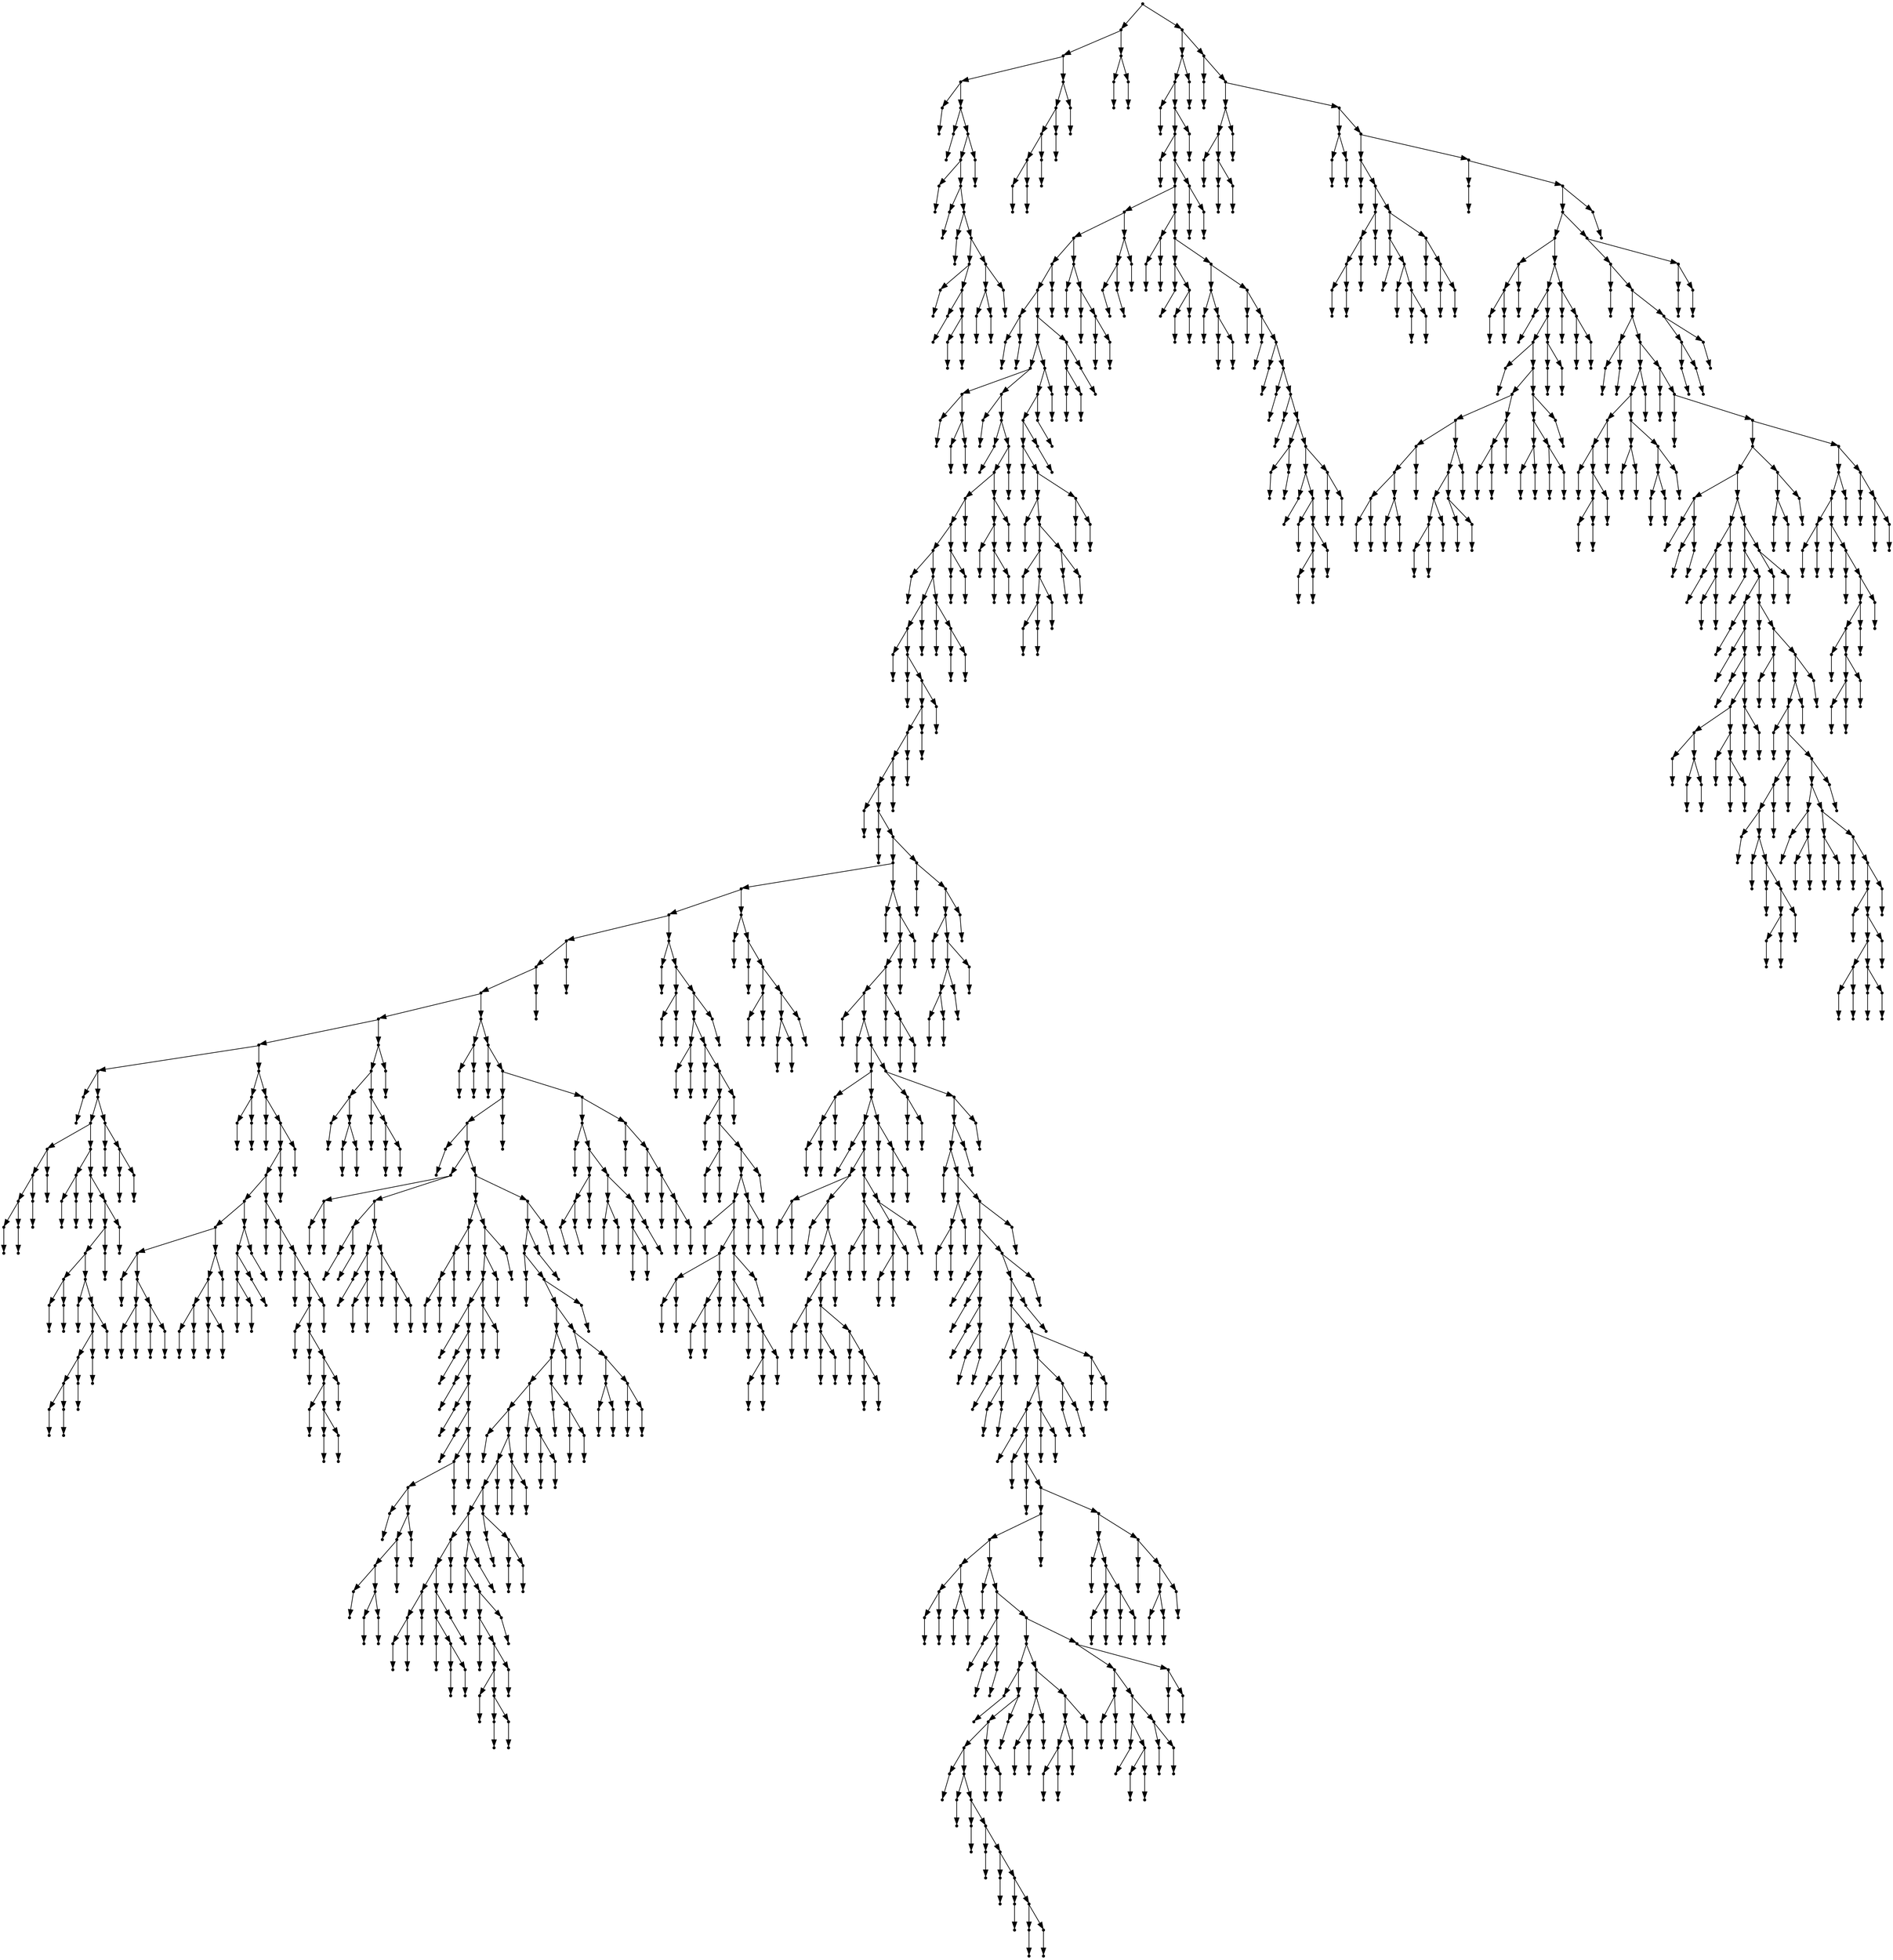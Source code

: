digraph {
  1600 [shape=point];
  58 [shape=point];
  52 [shape=point];
  37 [shape=point];
  1 [shape=point];
  0 [shape=point];
  36 [shape=point];
  3 [shape=point];
  2 [shape=point];
  35 [shape=point];
  32 [shape=point];
  5 [shape=point];
  4 [shape=point];
  31 [shape=point];
  7 [shape=point];
  6 [shape=point];
  30 [shape=point];
  9 [shape=point];
  8 [shape=point];
  29 [shape=point];
  20 [shape=point];
  11 [shape=point];
  10 [shape=point];
  19 [shape=point];
  13 [shape=point];
  12 [shape=point];
  18 [shape=point];
  15 [shape=point];
  14 [shape=point];
  17 [shape=point];
  16 [shape=point];
  28 [shape=point];
  25 [shape=point];
  22 [shape=point];
  21 [shape=point];
  24 [shape=point];
  23 [shape=point];
  27 [shape=point];
  26 [shape=point];
  34 [shape=point];
  33 [shape=point];
  51 [shape=point];
  48 [shape=point];
  45 [shape=point];
  42 [shape=point];
  39 [shape=point];
  38 [shape=point];
  41 [shape=point];
  40 [shape=point];
  44 [shape=point];
  43 [shape=point];
  47 [shape=point];
  46 [shape=point];
  50 [shape=point];
  49 [shape=point];
  57 [shape=point];
  54 [shape=point];
  53 [shape=point];
  56 [shape=point];
  55 [shape=point];
  1599 [shape=point];
  1188 [shape=point];
  1185 [shape=point];
  60 [shape=point];
  59 [shape=point];
  1184 [shape=point];
  1181 [shape=point];
  62 [shape=point];
  61 [shape=point];
  1180 [shape=point];
  1174 [shape=point];
  1108 [shape=point];
  1099 [shape=point];
  1087 [shape=point];
  1084 [shape=point];
  67 [shape=point];
  64 [shape=point];
  63 [shape=point];
  66 [shape=point];
  65 [shape=point];
  1083 [shape=point];
  1074 [shape=point];
  1035 [shape=point];
  75 [shape=point];
  69 [shape=point];
  68 [shape=point];
  74 [shape=point];
  71 [shape=point];
  70 [shape=point];
  73 [shape=point];
  72 [shape=point];
  1034 [shape=point];
  77 [shape=point];
  76 [shape=point];
  1033 [shape=point];
  79 [shape=point];
  78 [shape=point];
  1032 [shape=point];
  1029 [shape=point];
  1017 [shape=point];
  1014 [shape=point];
  1008 [shape=point];
  81 [shape=point];
  80 [shape=point];
  1007 [shape=point];
  998 [shape=point];
  995 [shape=point];
  83 [shape=point];
  82 [shape=point];
  994 [shape=point];
  85 [shape=point];
  84 [shape=point];
  993 [shape=point];
  990 [shape=point];
  987 [shape=point];
  984 [shape=point];
  981 [shape=point];
  87 [shape=point];
  86 [shape=point];
  980 [shape=point];
  89 [shape=point];
  88 [shape=point];
  979 [shape=point];
  958 [shape=point];
  631 [shape=point];
  610 [shape=point];
  532 [shape=point];
  529 [shape=point];
  526 [shape=point];
  259 [shape=point];
  238 [shape=point];
  151 [shape=point];
  91 [shape=point];
  90 [shape=point];
  150 [shape=point];
  141 [shape=point];
  102 [shape=point];
  99 [shape=point];
  96 [shape=point];
  93 [shape=point];
  92 [shape=point];
  95 [shape=point];
  94 [shape=point];
  98 [shape=point];
  97 [shape=point];
  101 [shape=point];
  100 [shape=point];
  140 [shape=point];
  107 [shape=point];
  104 [shape=point];
  103 [shape=point];
  106 [shape=point];
  105 [shape=point];
  139 [shape=point];
  109 [shape=point];
  108 [shape=point];
  138 [shape=point];
  135 [shape=point];
  132 [shape=point];
  114 [shape=point];
  111 [shape=point];
  110 [shape=point];
  113 [shape=point];
  112 [shape=point];
  131 [shape=point];
  116 [shape=point];
  115 [shape=point];
  130 [shape=point];
  127 [shape=point];
  124 [shape=point];
  121 [shape=point];
  118 [shape=point];
  117 [shape=point];
  120 [shape=point];
  119 [shape=point];
  123 [shape=point];
  122 [shape=point];
  126 [shape=point];
  125 [shape=point];
  129 [shape=point];
  128 [shape=point];
  134 [shape=point];
  133 [shape=point];
  137 [shape=point];
  136 [shape=point];
  149 [shape=point];
  143 [shape=point];
  142 [shape=point];
  148 [shape=point];
  145 [shape=point];
  144 [shape=point];
  147 [shape=point];
  146 [shape=point];
  237 [shape=point];
  156 [shape=point];
  153 [shape=point];
  152 [shape=point];
  155 [shape=point];
  154 [shape=point];
  236 [shape=point];
  158 [shape=point];
  157 [shape=point];
  235 [shape=point];
  232 [shape=point];
  229 [shape=point];
  199 [shape=point];
  187 [shape=point];
  172 [shape=point];
  160 [shape=point];
  159 [shape=point];
  171 [shape=point];
  165 [shape=point];
  162 [shape=point];
  161 [shape=point];
  164 [shape=point];
  163 [shape=point];
  170 [shape=point];
  167 [shape=point];
  166 [shape=point];
  169 [shape=point];
  168 [shape=point];
  186 [shape=point];
  183 [shape=point];
  177 [shape=point];
  174 [shape=point];
  173 [shape=point];
  176 [shape=point];
  175 [shape=point];
  182 [shape=point];
  179 [shape=point];
  178 [shape=point];
  181 [shape=point];
  180 [shape=point];
  185 [shape=point];
  184 [shape=point];
  198 [shape=point];
  195 [shape=point];
  192 [shape=point];
  189 [shape=point];
  188 [shape=point];
  191 [shape=point];
  190 [shape=point];
  194 [shape=point];
  193 [shape=point];
  197 [shape=point];
  196 [shape=point];
  228 [shape=point];
  201 [shape=point];
  200 [shape=point];
  227 [shape=point];
  203 [shape=point];
  202 [shape=point];
  226 [shape=point];
  205 [shape=point];
  204 [shape=point];
  225 [shape=point];
  222 [shape=point];
  207 [shape=point];
  206 [shape=point];
  221 [shape=point];
  209 [shape=point];
  208 [shape=point];
  220 [shape=point];
  217 [shape=point];
  211 [shape=point];
  210 [shape=point];
  216 [shape=point];
  213 [shape=point];
  212 [shape=point];
  215 [shape=point];
  214 [shape=point];
  219 [shape=point];
  218 [shape=point];
  224 [shape=point];
  223 [shape=point];
  231 [shape=point];
  230 [shape=point];
  234 [shape=point];
  233 [shape=point];
  258 [shape=point];
  255 [shape=point];
  246 [shape=point];
  240 [shape=point];
  239 [shape=point];
  245 [shape=point];
  242 [shape=point];
  241 [shape=point];
  244 [shape=point];
  243 [shape=point];
  254 [shape=point];
  248 [shape=point];
  247 [shape=point];
  253 [shape=point];
  250 [shape=point];
  249 [shape=point];
  252 [shape=point];
  251 [shape=point];
  257 [shape=point];
  256 [shape=point];
  525 [shape=point];
  264 [shape=point];
  261 [shape=point];
  260 [shape=point];
  263 [shape=point];
  262 [shape=point];
  524 [shape=point];
  266 [shape=point];
  265 [shape=point];
  523 [shape=point];
  481 [shape=point];
  478 [shape=point];
  268 [shape=point];
  267 [shape=point];
  477 [shape=point];
  297 [shape=point];
  273 [shape=point];
  270 [shape=point];
  269 [shape=point];
  272 [shape=point];
  271 [shape=point];
  296 [shape=point];
  278 [shape=point];
  275 [shape=point];
  274 [shape=point];
  277 [shape=point];
  276 [shape=point];
  295 [shape=point];
  286 [shape=point];
  280 [shape=point];
  279 [shape=point];
  285 [shape=point];
  282 [shape=point];
  281 [shape=point];
  284 [shape=point];
  283 [shape=point];
  294 [shape=point];
  288 [shape=point];
  287 [shape=point];
  293 [shape=point];
  290 [shape=point];
  289 [shape=point];
  292 [shape=point];
  291 [shape=point];
  476 [shape=point];
  359 [shape=point];
  308 [shape=point];
  305 [shape=point];
  302 [shape=point];
  299 [shape=point];
  298 [shape=point];
  301 [shape=point];
  300 [shape=point];
  304 [shape=point];
  303 [shape=point];
  307 [shape=point];
  306 [shape=point];
  358 [shape=point];
  355 [shape=point];
  352 [shape=point];
  346 [shape=point];
  310 [shape=point];
  309 [shape=point];
  345 [shape=point];
  312 [shape=point];
  311 [shape=point];
  344 [shape=point];
  314 [shape=point];
  313 [shape=point];
  343 [shape=point];
  316 [shape=point];
  315 [shape=point];
  342 [shape=point];
  318 [shape=point];
  317 [shape=point];
  341 [shape=point];
  338 [shape=point];
  335 [shape=point];
  320 [shape=point];
  319 [shape=point];
  334 [shape=point];
  331 [shape=point];
  328 [shape=point];
  322 [shape=point];
  321 [shape=point];
  327 [shape=point];
  324 [shape=point];
  323 [shape=point];
  326 [shape=point];
  325 [shape=point];
  330 [shape=point];
  329 [shape=point];
  333 [shape=point];
  332 [shape=point];
  337 [shape=point];
  336 [shape=point];
  340 [shape=point];
  339 [shape=point];
  351 [shape=point];
  348 [shape=point];
  347 [shape=point];
  350 [shape=point];
  349 [shape=point];
  354 [shape=point];
  353 [shape=point];
  357 [shape=point];
  356 [shape=point];
  475 [shape=point];
  472 [shape=point];
  469 [shape=point];
  361 [shape=point];
  360 [shape=point];
  468 [shape=point];
  465 [shape=point];
  450 [shape=point];
  447 [shape=point];
  438 [shape=point];
  429 [shape=point];
  363 [shape=point];
  362 [shape=point];
  428 [shape=point];
  422 [shape=point];
  419 [shape=point];
  410 [shape=point];
  386 [shape=point];
  383 [shape=point];
  371 [shape=point];
  368 [shape=point];
  365 [shape=point];
  364 [shape=point];
  367 [shape=point];
  366 [shape=point];
  370 [shape=point];
  369 [shape=point];
  382 [shape=point];
  379 [shape=point];
  373 [shape=point];
  372 [shape=point];
  378 [shape=point];
  375 [shape=point];
  374 [shape=point];
  377 [shape=point];
  376 [shape=point];
  381 [shape=point];
  380 [shape=point];
  385 [shape=point];
  384 [shape=point];
  409 [shape=point];
  406 [shape=point];
  388 [shape=point];
  387 [shape=point];
  405 [shape=point];
  402 [shape=point];
  390 [shape=point];
  389 [shape=point];
  401 [shape=point];
  398 [shape=point];
  392 [shape=point];
  391 [shape=point];
  397 [shape=point];
  394 [shape=point];
  393 [shape=point];
  396 [shape=point];
  395 [shape=point];
  400 [shape=point];
  399 [shape=point];
  404 [shape=point];
  403 [shape=point];
  408 [shape=point];
  407 [shape=point];
  418 [shape=point];
  412 [shape=point];
  411 [shape=point];
  417 [shape=point];
  414 [shape=point];
  413 [shape=point];
  416 [shape=point];
  415 [shape=point];
  421 [shape=point];
  420 [shape=point];
  427 [shape=point];
  424 [shape=point];
  423 [shape=point];
  426 [shape=point];
  425 [shape=point];
  437 [shape=point];
  431 [shape=point];
  430 [shape=point];
  436 [shape=point];
  433 [shape=point];
  432 [shape=point];
  435 [shape=point];
  434 [shape=point];
  446 [shape=point];
  440 [shape=point];
  439 [shape=point];
  445 [shape=point];
  442 [shape=point];
  441 [shape=point];
  444 [shape=point];
  443 [shape=point];
  449 [shape=point];
  448 [shape=point];
  464 [shape=point];
  452 [shape=point];
  451 [shape=point];
  463 [shape=point];
  457 [shape=point];
  454 [shape=point];
  453 [shape=point];
  456 [shape=point];
  455 [shape=point];
  462 [shape=point];
  459 [shape=point];
  458 [shape=point];
  461 [shape=point];
  460 [shape=point];
  467 [shape=point];
  466 [shape=point];
  471 [shape=point];
  470 [shape=point];
  474 [shape=point];
  473 [shape=point];
  480 [shape=point];
  479 [shape=point];
  522 [shape=point];
  507 [shape=point];
  483 [shape=point];
  482 [shape=point];
  506 [shape=point];
  491 [shape=point];
  488 [shape=point];
  485 [shape=point];
  484 [shape=point];
  487 [shape=point];
  486 [shape=point];
  490 [shape=point];
  489 [shape=point];
  505 [shape=point];
  496 [shape=point];
  493 [shape=point];
  492 [shape=point];
  495 [shape=point];
  494 [shape=point];
  504 [shape=point];
  501 [shape=point];
  498 [shape=point];
  497 [shape=point];
  500 [shape=point];
  499 [shape=point];
  503 [shape=point];
  502 [shape=point];
  521 [shape=point];
  509 [shape=point];
  508 [shape=point];
  520 [shape=point];
  511 [shape=point];
  510 [shape=point];
  519 [shape=point];
  513 [shape=point];
  512 [shape=point];
  518 [shape=point];
  515 [shape=point];
  514 [shape=point];
  517 [shape=point];
  516 [shape=point];
  528 [shape=point];
  527 [shape=point];
  531 [shape=point];
  530 [shape=point];
  609 [shape=point];
  534 [shape=point];
  533 [shape=point];
  608 [shape=point];
  539 [shape=point];
  536 [shape=point];
  535 [shape=point];
  538 [shape=point];
  537 [shape=point];
  607 [shape=point];
  604 [shape=point];
  544 [shape=point];
  541 [shape=point];
  540 [shape=point];
  543 [shape=point];
  542 [shape=point];
  603 [shape=point];
  546 [shape=point];
  545 [shape=point];
  602 [shape=point];
  599 [shape=point];
  548 [shape=point];
  547 [shape=point];
  598 [shape=point];
  553 [shape=point];
  550 [shape=point];
  549 [shape=point];
  552 [shape=point];
  551 [shape=point];
  597 [shape=point];
  594 [shape=point];
  588 [shape=point];
  555 [shape=point];
  554 [shape=point];
  587 [shape=point];
  569 [shape=point];
  560 [shape=point];
  557 [shape=point];
  556 [shape=point];
  559 [shape=point];
  558 [shape=point];
  568 [shape=point];
  565 [shape=point];
  562 [shape=point];
  561 [shape=point];
  564 [shape=point];
  563 [shape=point];
  567 [shape=point];
  566 [shape=point];
  586 [shape=point];
  583 [shape=point];
  571 [shape=point];
  570 [shape=point];
  582 [shape=point];
  573 [shape=point];
  572 [shape=point];
  581 [shape=point];
  578 [shape=point];
  575 [shape=point];
  574 [shape=point];
  577 [shape=point];
  576 [shape=point];
  580 [shape=point];
  579 [shape=point];
  585 [shape=point];
  584 [shape=point];
  593 [shape=point];
  590 [shape=point];
  589 [shape=point];
  592 [shape=point];
  591 [shape=point];
  596 [shape=point];
  595 [shape=point];
  601 [shape=point];
  600 [shape=point];
  606 [shape=point];
  605 [shape=point];
  630 [shape=point];
  612 [shape=point];
  611 [shape=point];
  629 [shape=point];
  614 [shape=point];
  613 [shape=point];
  628 [shape=point];
  619 [shape=point];
  616 [shape=point];
  615 [shape=point];
  618 [shape=point];
  617 [shape=point];
  627 [shape=point];
  624 [shape=point];
  621 [shape=point];
  620 [shape=point];
  623 [shape=point];
  622 [shape=point];
  626 [shape=point];
  625 [shape=point];
  957 [shape=point];
  633 [shape=point];
  632 [shape=point];
  956 [shape=point];
  953 [shape=point];
  950 [shape=point];
  941 [shape=point];
  635 [shape=point];
  634 [shape=point];
  940 [shape=point];
  637 [shape=point];
  636 [shape=point];
  939 [shape=point];
  714 [shape=point];
  645 [shape=point];
  642 [shape=point];
  639 [shape=point];
  638 [shape=point];
  641 [shape=point];
  640 [shape=point];
  644 [shape=point];
  643 [shape=point];
  713 [shape=point];
  704 [shape=point];
  647 [shape=point];
  646 [shape=point];
  703 [shape=point];
  682 [shape=point];
  652 [shape=point];
  649 [shape=point];
  648 [shape=point];
  651 [shape=point];
  650 [shape=point];
  681 [shape=point];
  654 [shape=point];
  653 [shape=point];
  680 [shape=point];
  656 [shape=point];
  655 [shape=point];
  679 [shape=point];
  676 [shape=point];
  661 [shape=point];
  658 [shape=point];
  657 [shape=point];
  660 [shape=point];
  659 [shape=point];
  675 [shape=point];
  666 [shape=point];
  663 [shape=point];
  662 [shape=point];
  665 [shape=point];
  664 [shape=point];
  674 [shape=point];
  668 [shape=point];
  667 [shape=point];
  673 [shape=point];
  670 [shape=point];
  669 [shape=point];
  672 [shape=point];
  671 [shape=point];
  678 [shape=point];
  677 [shape=point];
  702 [shape=point];
  690 [shape=point];
  687 [shape=point];
  684 [shape=point];
  683 [shape=point];
  686 [shape=point];
  685 [shape=point];
  689 [shape=point];
  688 [shape=point];
  701 [shape=point];
  698 [shape=point];
  695 [shape=point];
  692 [shape=point];
  691 [shape=point];
  694 [shape=point];
  693 [shape=point];
  697 [shape=point];
  696 [shape=point];
  700 [shape=point];
  699 [shape=point];
  712 [shape=point];
  706 [shape=point];
  705 [shape=point];
  711 [shape=point];
  708 [shape=point];
  707 [shape=point];
  710 [shape=point];
  709 [shape=point];
  938 [shape=point];
  719 [shape=point];
  716 [shape=point];
  715 [shape=point];
  718 [shape=point];
  717 [shape=point];
  937 [shape=point];
  934 [shape=point];
  931 [shape=point];
  721 [shape=point];
  720 [shape=point];
  930 [shape=point];
  729 [shape=point];
  726 [shape=point];
  723 [shape=point];
  722 [shape=point];
  725 [shape=point];
  724 [shape=point];
  728 [shape=point];
  727 [shape=point];
  929 [shape=point];
  926 [shape=point];
  743 [shape=point];
  731 [shape=point];
  730 [shape=point];
  742 [shape=point];
  733 [shape=point];
  732 [shape=point];
  741 [shape=point];
  735 [shape=point];
  734 [shape=point];
  740 [shape=point];
  737 [shape=point];
  736 [shape=point];
  739 [shape=point];
  738 [shape=point];
  925 [shape=point];
  922 [shape=point];
  919 [shape=point];
  754 [shape=point];
  751 [shape=point];
  745 [shape=point];
  744 [shape=point];
  750 [shape=point];
  747 [shape=point];
  746 [shape=point];
  749 [shape=point];
  748 [shape=point];
  753 [shape=point];
  752 [shape=point];
  918 [shape=point];
  912 [shape=point];
  906 [shape=point];
  900 [shape=point];
  756 [shape=point];
  755 [shape=point];
  899 [shape=point];
  758 [shape=point];
  757 [shape=point];
  898 [shape=point];
  760 [shape=point];
  759 [shape=point];
  897 [shape=point];
  870 [shape=point];
  867 [shape=point];
  771 [shape=point];
  765 [shape=point];
  762 [shape=point];
  761 [shape=point];
  764 [shape=point];
  763 [shape=point];
  770 [shape=point];
  767 [shape=point];
  766 [shape=point];
  769 [shape=point];
  768 [shape=point];
  866 [shape=point];
  773 [shape=point];
  772 [shape=point];
  865 [shape=point];
  781 [shape=point];
  775 [shape=point];
  774 [shape=point];
  780 [shape=point];
  777 [shape=point];
  776 [shape=point];
  779 [shape=point];
  778 [shape=point];
  864 [shape=point];
  837 [shape=point];
  816 [shape=point];
  783 [shape=point];
  782 [shape=point];
  815 [shape=point];
  812 [shape=point];
  806 [shape=point];
  785 [shape=point];
  784 [shape=point];
  805 [shape=point];
  787 [shape=point];
  786 [shape=point];
  804 [shape=point];
  789 [shape=point];
  788 [shape=point];
  803 [shape=point];
  791 [shape=point];
  790 [shape=point];
  802 [shape=point];
  793 [shape=point];
  792 [shape=point];
  801 [shape=point];
  795 [shape=point];
  794 [shape=point];
  800 [shape=point];
  797 [shape=point];
  796 [shape=point];
  799 [shape=point];
  798 [shape=point];
  811 [shape=point];
  808 [shape=point];
  807 [shape=point];
  810 [shape=point];
  809 [shape=point];
  814 [shape=point];
  813 [shape=point];
  836 [shape=point];
  824 [shape=point];
  821 [shape=point];
  818 [shape=point];
  817 [shape=point];
  820 [shape=point];
  819 [shape=point];
  823 [shape=point];
  822 [shape=point];
  835 [shape=point];
  832 [shape=point];
  829 [shape=point];
  826 [shape=point];
  825 [shape=point];
  828 [shape=point];
  827 [shape=point];
  831 [shape=point];
  830 [shape=point];
  834 [shape=point];
  833 [shape=point];
  863 [shape=point];
  857 [shape=point];
  842 [shape=point];
  839 [shape=point];
  838 [shape=point];
  841 [shape=point];
  840 [shape=point];
  856 [shape=point];
  850 [shape=point];
  844 [shape=point];
  843 [shape=point];
  849 [shape=point];
  846 [shape=point];
  845 [shape=point];
  848 [shape=point];
  847 [shape=point];
  855 [shape=point];
  852 [shape=point];
  851 [shape=point];
  854 [shape=point];
  853 [shape=point];
  862 [shape=point];
  859 [shape=point];
  858 [shape=point];
  861 [shape=point];
  860 [shape=point];
  869 [shape=point];
  868 [shape=point];
  896 [shape=point];
  884 [shape=point];
  872 [shape=point];
  871 [shape=point];
  883 [shape=point];
  877 [shape=point];
  874 [shape=point];
  873 [shape=point];
  876 [shape=point];
  875 [shape=point];
  882 [shape=point];
  879 [shape=point];
  878 [shape=point];
  881 [shape=point];
  880 [shape=point];
  895 [shape=point];
  886 [shape=point];
  885 [shape=point];
  894 [shape=point];
  891 [shape=point];
  888 [shape=point];
  887 [shape=point];
  890 [shape=point];
  889 [shape=point];
  893 [shape=point];
  892 [shape=point];
  905 [shape=point];
  902 [shape=point];
  901 [shape=point];
  904 [shape=point];
  903 [shape=point];
  911 [shape=point];
  908 [shape=point];
  907 [shape=point];
  910 [shape=point];
  909 [shape=point];
  917 [shape=point];
  914 [shape=point];
  913 [shape=point];
  916 [shape=point];
  915 [shape=point];
  921 [shape=point];
  920 [shape=point];
  924 [shape=point];
  923 [shape=point];
  928 [shape=point];
  927 [shape=point];
  933 [shape=point];
  932 [shape=point];
  936 [shape=point];
  935 [shape=point];
  949 [shape=point];
  943 [shape=point];
  942 [shape=point];
  948 [shape=point];
  945 [shape=point];
  944 [shape=point];
  947 [shape=point];
  946 [shape=point];
  952 [shape=point];
  951 [shape=point];
  955 [shape=point];
  954 [shape=point];
  978 [shape=point];
  960 [shape=point];
  959 [shape=point];
  977 [shape=point];
  974 [shape=point];
  962 [shape=point];
  961 [shape=point];
  973 [shape=point];
  970 [shape=point];
  967 [shape=point];
  964 [shape=point];
  963 [shape=point];
  966 [shape=point];
  965 [shape=point];
  969 [shape=point];
  968 [shape=point];
  972 [shape=point];
  971 [shape=point];
  976 [shape=point];
  975 [shape=point];
  983 [shape=point];
  982 [shape=point];
  986 [shape=point];
  985 [shape=point];
  989 [shape=point];
  988 [shape=point];
  992 [shape=point];
  991 [shape=point];
  997 [shape=point];
  996 [shape=point];
  1006 [shape=point];
  1000 [shape=point];
  999 [shape=point];
  1005 [shape=point];
  1002 [shape=point];
  1001 [shape=point];
  1004 [shape=point];
  1003 [shape=point];
  1013 [shape=point];
  1010 [shape=point];
  1009 [shape=point];
  1012 [shape=point];
  1011 [shape=point];
  1016 [shape=point];
  1015 [shape=point];
  1028 [shape=point];
  1025 [shape=point];
  1019 [shape=point];
  1018 [shape=point];
  1024 [shape=point];
  1021 [shape=point];
  1020 [shape=point];
  1023 [shape=point];
  1022 [shape=point];
  1027 [shape=point];
  1026 [shape=point];
  1031 [shape=point];
  1030 [shape=point];
  1073 [shape=point];
  1070 [shape=point];
  1067 [shape=point];
  1064 [shape=point];
  1037 [shape=point];
  1036 [shape=point];
  1063 [shape=point];
  1057 [shape=point];
  1039 [shape=point];
  1038 [shape=point];
  1056 [shape=point];
  1050 [shape=point];
  1041 [shape=point];
  1040 [shape=point];
  1049 [shape=point];
  1046 [shape=point];
  1043 [shape=point];
  1042 [shape=point];
  1045 [shape=point];
  1044 [shape=point];
  1048 [shape=point];
  1047 [shape=point];
  1055 [shape=point];
  1052 [shape=point];
  1051 [shape=point];
  1054 [shape=point];
  1053 [shape=point];
  1062 [shape=point];
  1059 [shape=point];
  1058 [shape=point];
  1061 [shape=point];
  1060 [shape=point];
  1066 [shape=point];
  1065 [shape=point];
  1069 [shape=point];
  1068 [shape=point];
  1072 [shape=point];
  1071 [shape=point];
  1082 [shape=point];
  1079 [shape=point];
  1076 [shape=point];
  1075 [shape=point];
  1078 [shape=point];
  1077 [shape=point];
  1081 [shape=point];
  1080 [shape=point];
  1086 [shape=point];
  1085 [shape=point];
  1098 [shape=point];
  1089 [shape=point];
  1088 [shape=point];
  1097 [shape=point];
  1091 [shape=point];
  1090 [shape=point];
  1096 [shape=point];
  1093 [shape=point];
  1092 [shape=point];
  1095 [shape=point];
  1094 [shape=point];
  1107 [shape=point];
  1104 [shape=point];
  1101 [shape=point];
  1100 [shape=point];
  1103 [shape=point];
  1102 [shape=point];
  1106 [shape=point];
  1105 [shape=point];
  1173 [shape=point];
  1113 [shape=point];
  1110 [shape=point];
  1109 [shape=point];
  1112 [shape=point];
  1111 [shape=point];
  1172 [shape=point];
  1121 [shape=point];
  1115 [shape=point];
  1114 [shape=point];
  1120 [shape=point];
  1117 [shape=point];
  1116 [shape=point];
  1119 [shape=point];
  1118 [shape=point];
  1171 [shape=point];
  1129 [shape=point];
  1123 [shape=point];
  1122 [shape=point];
  1128 [shape=point];
  1125 [shape=point];
  1124 [shape=point];
  1127 [shape=point];
  1126 [shape=point];
  1170 [shape=point];
  1131 [shape=point];
  1130 [shape=point];
  1169 [shape=point];
  1133 [shape=point];
  1132 [shape=point];
  1168 [shape=point];
  1135 [shape=point];
  1134 [shape=point];
  1167 [shape=point];
  1137 [shape=point];
  1136 [shape=point];
  1166 [shape=point];
  1139 [shape=point];
  1138 [shape=point];
  1165 [shape=point];
  1144 [shape=point];
  1141 [shape=point];
  1140 [shape=point];
  1143 [shape=point];
  1142 [shape=point];
  1164 [shape=point];
  1158 [shape=point];
  1146 [shape=point];
  1145 [shape=point];
  1157 [shape=point];
  1148 [shape=point];
  1147 [shape=point];
  1156 [shape=point];
  1153 [shape=point];
  1150 [shape=point];
  1149 [shape=point];
  1152 [shape=point];
  1151 [shape=point];
  1155 [shape=point];
  1154 [shape=point];
  1163 [shape=point];
  1160 [shape=point];
  1159 [shape=point];
  1162 [shape=point];
  1161 [shape=point];
  1179 [shape=point];
  1176 [shape=point];
  1175 [shape=point];
  1178 [shape=point];
  1177 [shape=point];
  1183 [shape=point];
  1182 [shape=point];
  1187 [shape=point];
  1186 [shape=point];
  1598 [shape=point];
  1190 [shape=point];
  1189 [shape=point];
  1597 [shape=point];
  1201 [shape=point];
  1198 [shape=point];
  1192 [shape=point];
  1191 [shape=point];
  1197 [shape=point];
  1194 [shape=point];
  1193 [shape=point];
  1196 [shape=point];
  1195 [shape=point];
  1200 [shape=point];
  1199 [shape=point];
  1596 [shape=point];
  1206 [shape=point];
  1203 [shape=point];
  1202 [shape=point];
  1205 [shape=point];
  1204 [shape=point];
  1595 [shape=point];
  1241 [shape=point];
  1208 [shape=point];
  1207 [shape=point];
  1240 [shape=point];
  1219 [shape=point];
  1216 [shape=point];
  1213 [shape=point];
  1210 [shape=point];
  1209 [shape=point];
  1212 [shape=point];
  1211 [shape=point];
  1215 [shape=point];
  1214 [shape=point];
  1218 [shape=point];
  1217 [shape=point];
  1239 [shape=point];
  1230 [shape=point];
  1221 [shape=point];
  1220 [shape=point];
  1229 [shape=point];
  1223 [shape=point];
  1222 [shape=point];
  1228 [shape=point];
  1225 [shape=point];
  1224 [shape=point];
  1227 [shape=point];
  1226 [shape=point];
  1238 [shape=point];
  1232 [shape=point];
  1231 [shape=point];
  1237 [shape=point];
  1234 [shape=point];
  1233 [shape=point];
  1236 [shape=point];
  1235 [shape=point];
  1594 [shape=point];
  1243 [shape=point];
  1242 [shape=point];
  1593 [shape=point];
  1590 [shape=point];
  1329 [shape=point];
  1251 [shape=point];
  1248 [shape=point];
  1245 [shape=point];
  1244 [shape=point];
  1247 [shape=point];
  1246 [shape=point];
  1250 [shape=point];
  1249 [shape=point];
  1328 [shape=point];
  1319 [shape=point];
  1253 [shape=point];
  1252 [shape=point];
  1318 [shape=point];
  1312 [shape=point];
  1255 [shape=point];
  1254 [shape=point];
  1311 [shape=point];
  1296 [shape=point];
  1287 [shape=point];
  1269 [shape=point];
  1266 [shape=point];
  1260 [shape=point];
  1257 [shape=point];
  1256 [shape=point];
  1259 [shape=point];
  1258 [shape=point];
  1265 [shape=point];
  1262 [shape=point];
  1261 [shape=point];
  1264 [shape=point];
  1263 [shape=point];
  1268 [shape=point];
  1267 [shape=point];
  1286 [shape=point];
  1283 [shape=point];
  1277 [shape=point];
  1274 [shape=point];
  1271 [shape=point];
  1270 [shape=point];
  1273 [shape=point];
  1272 [shape=point];
  1276 [shape=point];
  1275 [shape=point];
  1282 [shape=point];
  1279 [shape=point];
  1278 [shape=point];
  1281 [shape=point];
  1280 [shape=point];
  1285 [shape=point];
  1284 [shape=point];
  1295 [shape=point];
  1292 [shape=point];
  1289 [shape=point];
  1288 [shape=point];
  1291 [shape=point];
  1290 [shape=point];
  1294 [shape=point];
  1293 [shape=point];
  1310 [shape=point];
  1307 [shape=point];
  1301 [shape=point];
  1298 [shape=point];
  1297 [shape=point];
  1300 [shape=point];
  1299 [shape=point];
  1306 [shape=point];
  1303 [shape=point];
  1302 [shape=point];
  1305 [shape=point];
  1304 [shape=point];
  1309 [shape=point];
  1308 [shape=point];
  1317 [shape=point];
  1314 [shape=point];
  1313 [shape=point];
  1316 [shape=point];
  1315 [shape=point];
  1327 [shape=point];
  1321 [shape=point];
  1320 [shape=point];
  1326 [shape=point];
  1323 [shape=point];
  1322 [shape=point];
  1325 [shape=point];
  1324 [shape=point];
  1589 [shape=point];
  1583 [shape=point];
  1331 [shape=point];
  1330 [shape=point];
  1582 [shape=point];
  1573 [shape=point];
  1336 [shape=point];
  1333 [shape=point];
  1332 [shape=point];
  1335 [shape=point];
  1334 [shape=point];
  1572 [shape=point];
  1368 [shape=point];
  1365 [shape=point];
  1350 [shape=point];
  1347 [shape=point];
  1338 [shape=point];
  1337 [shape=point];
  1346 [shape=point];
  1343 [shape=point];
  1340 [shape=point];
  1339 [shape=point];
  1342 [shape=point];
  1341 [shape=point];
  1345 [shape=point];
  1344 [shape=point];
  1349 [shape=point];
  1348 [shape=point];
  1364 [shape=point];
  1355 [shape=point];
  1352 [shape=point];
  1351 [shape=point];
  1354 [shape=point];
  1353 [shape=point];
  1363 [shape=point];
  1360 [shape=point];
  1357 [shape=point];
  1356 [shape=point];
  1359 [shape=point];
  1358 [shape=point];
  1362 [shape=point];
  1361 [shape=point];
  1367 [shape=point];
  1366 [shape=point];
  1571 [shape=point];
  1370 [shape=point];
  1369 [shape=point];
  1570 [shape=point];
  1372 [shape=point];
  1371 [shape=point];
  1569 [shape=point];
  1527 [shape=point];
  1518 [shape=point];
  1380 [shape=point];
  1374 [shape=point];
  1373 [shape=point];
  1379 [shape=point];
  1376 [shape=point];
  1375 [shape=point];
  1378 [shape=point];
  1377 [shape=point];
  1517 [shape=point];
  1391 [shape=point];
  1388 [shape=point];
  1382 [shape=point];
  1381 [shape=point];
  1387 [shape=point];
  1384 [shape=point];
  1383 [shape=point];
  1386 [shape=point];
  1385 [shape=point];
  1390 [shape=point];
  1389 [shape=point];
  1516 [shape=point];
  1510 [shape=point];
  1393 [shape=point];
  1392 [shape=point];
  1509 [shape=point];
  1425 [shape=point];
  1395 [shape=point];
  1394 [shape=point];
  1424 [shape=point];
  1397 [shape=point];
  1396 [shape=point];
  1423 [shape=point];
  1399 [shape=point];
  1398 [shape=point];
  1422 [shape=point];
  1416 [shape=point];
  1407 [shape=point];
  1401 [shape=point];
  1400 [shape=point];
  1406 [shape=point];
  1403 [shape=point];
  1402 [shape=point];
  1405 [shape=point];
  1404 [shape=point];
  1415 [shape=point];
  1409 [shape=point];
  1408 [shape=point];
  1414 [shape=point];
  1411 [shape=point];
  1410 [shape=point];
  1413 [shape=point];
  1412 [shape=point];
  1421 [shape=point];
  1418 [shape=point];
  1417 [shape=point];
  1420 [shape=point];
  1419 [shape=point];
  1508 [shape=point];
  1427 [shape=point];
  1426 [shape=point];
  1507 [shape=point];
  1432 [shape=point];
  1429 [shape=point];
  1428 [shape=point];
  1431 [shape=point];
  1430 [shape=point];
  1506 [shape=point];
  1503 [shape=point];
  1500 [shape=point];
  1434 [shape=point];
  1433 [shape=point];
  1499 [shape=point];
  1457 [shape=point];
  1454 [shape=point];
  1451 [shape=point];
  1436 [shape=point];
  1435 [shape=point];
  1450 [shape=point];
  1438 [shape=point];
  1437 [shape=point];
  1449 [shape=point];
  1440 [shape=point];
  1439 [shape=point];
  1448 [shape=point];
  1445 [shape=point];
  1442 [shape=point];
  1441 [shape=point];
  1444 [shape=point];
  1443 [shape=point];
  1447 [shape=point];
  1446 [shape=point];
  1453 [shape=point];
  1452 [shape=point];
  1456 [shape=point];
  1455 [shape=point];
  1498 [shape=point];
  1495 [shape=point];
  1465 [shape=point];
  1459 [shape=point];
  1458 [shape=point];
  1464 [shape=point];
  1461 [shape=point];
  1460 [shape=point];
  1463 [shape=point];
  1462 [shape=point];
  1494 [shape=point];
  1470 [shape=point];
  1467 [shape=point];
  1466 [shape=point];
  1469 [shape=point];
  1468 [shape=point];
  1493 [shape=point];
  1472 [shape=point];
  1471 [shape=point];
  1492 [shape=point];
  1489 [shape=point];
  1474 [shape=point];
  1473 [shape=point];
  1488 [shape=point];
  1485 [shape=point];
  1479 [shape=point];
  1476 [shape=point];
  1475 [shape=point];
  1478 [shape=point];
  1477 [shape=point];
  1484 [shape=point];
  1481 [shape=point];
  1480 [shape=point];
  1483 [shape=point];
  1482 [shape=point];
  1487 [shape=point];
  1486 [shape=point];
  1491 [shape=point];
  1490 [shape=point];
  1497 [shape=point];
  1496 [shape=point];
  1502 [shape=point];
  1501 [shape=point];
  1505 [shape=point];
  1504 [shape=point];
  1515 [shape=point];
  1512 [shape=point];
  1511 [shape=point];
  1514 [shape=point];
  1513 [shape=point];
  1526 [shape=point];
  1523 [shape=point];
  1520 [shape=point];
  1519 [shape=point];
  1522 [shape=point];
  1521 [shape=point];
  1525 [shape=point];
  1524 [shape=point];
  1568 [shape=point];
  1559 [shape=point];
  1556 [shape=point];
  1532 [shape=point];
  1529 [shape=point];
  1528 [shape=point];
  1531 [shape=point];
  1530 [shape=point];
  1555 [shape=point];
  1534 [shape=point];
  1533 [shape=point];
  1554 [shape=point];
  1536 [shape=point];
  1535 [shape=point];
  1553 [shape=point];
  1550 [shape=point];
  1547 [shape=point];
  1538 [shape=point];
  1537 [shape=point];
  1546 [shape=point];
  1543 [shape=point];
  1540 [shape=point];
  1539 [shape=point];
  1542 [shape=point];
  1541 [shape=point];
  1545 [shape=point];
  1544 [shape=point];
  1549 [shape=point];
  1548 [shape=point];
  1552 [shape=point];
  1551 [shape=point];
  1558 [shape=point];
  1557 [shape=point];
  1567 [shape=point];
  1561 [shape=point];
  1560 [shape=point];
  1566 [shape=point];
  1563 [shape=point];
  1562 [shape=point];
  1565 [shape=point];
  1564 [shape=point];
  1581 [shape=point];
  1578 [shape=point];
  1575 [shape=point];
  1574 [shape=point];
  1577 [shape=point];
  1576 [shape=point];
  1580 [shape=point];
  1579 [shape=point];
  1588 [shape=point];
  1585 [shape=point];
  1584 [shape=point];
  1587 [shape=point];
  1586 [shape=point];
  1592 [shape=point];
  1591 [shape=point];
1600 -> 58;
58 -> 52;
52 -> 37;
37 -> 1;
1 -> 0;
37 -> 36;
36 -> 3;
3 -> 2;
36 -> 35;
35 -> 32;
32 -> 5;
5 -> 4;
32 -> 31;
31 -> 7;
7 -> 6;
31 -> 30;
30 -> 9;
9 -> 8;
30 -> 29;
29 -> 20;
20 -> 11;
11 -> 10;
20 -> 19;
19 -> 13;
13 -> 12;
19 -> 18;
18 -> 15;
15 -> 14;
18 -> 17;
17 -> 16;
29 -> 28;
28 -> 25;
25 -> 22;
22 -> 21;
25 -> 24;
24 -> 23;
28 -> 27;
27 -> 26;
35 -> 34;
34 -> 33;
52 -> 51;
51 -> 48;
48 -> 45;
45 -> 42;
42 -> 39;
39 -> 38;
42 -> 41;
41 -> 40;
45 -> 44;
44 -> 43;
48 -> 47;
47 -> 46;
51 -> 50;
50 -> 49;
58 -> 57;
57 -> 54;
54 -> 53;
57 -> 56;
56 -> 55;
1600 -> 1599;
1599 -> 1188;
1188 -> 1185;
1185 -> 60;
60 -> 59;
1185 -> 1184;
1184 -> 1181;
1181 -> 62;
62 -> 61;
1181 -> 1180;
1180 -> 1174;
1174 -> 1108;
1108 -> 1099;
1099 -> 1087;
1087 -> 1084;
1084 -> 67;
67 -> 64;
64 -> 63;
67 -> 66;
66 -> 65;
1084 -> 1083;
1083 -> 1074;
1074 -> 1035;
1035 -> 75;
75 -> 69;
69 -> 68;
75 -> 74;
74 -> 71;
71 -> 70;
74 -> 73;
73 -> 72;
1035 -> 1034;
1034 -> 77;
77 -> 76;
1034 -> 1033;
1033 -> 79;
79 -> 78;
1033 -> 1032;
1032 -> 1029;
1029 -> 1017;
1017 -> 1014;
1014 -> 1008;
1008 -> 81;
81 -> 80;
1008 -> 1007;
1007 -> 998;
998 -> 995;
995 -> 83;
83 -> 82;
995 -> 994;
994 -> 85;
85 -> 84;
994 -> 993;
993 -> 990;
990 -> 987;
987 -> 984;
984 -> 981;
981 -> 87;
87 -> 86;
981 -> 980;
980 -> 89;
89 -> 88;
980 -> 979;
979 -> 958;
958 -> 631;
631 -> 610;
610 -> 532;
532 -> 529;
529 -> 526;
526 -> 259;
259 -> 238;
238 -> 151;
151 -> 91;
91 -> 90;
151 -> 150;
150 -> 141;
141 -> 102;
102 -> 99;
99 -> 96;
96 -> 93;
93 -> 92;
96 -> 95;
95 -> 94;
99 -> 98;
98 -> 97;
102 -> 101;
101 -> 100;
141 -> 140;
140 -> 107;
107 -> 104;
104 -> 103;
107 -> 106;
106 -> 105;
140 -> 139;
139 -> 109;
109 -> 108;
139 -> 138;
138 -> 135;
135 -> 132;
132 -> 114;
114 -> 111;
111 -> 110;
114 -> 113;
113 -> 112;
132 -> 131;
131 -> 116;
116 -> 115;
131 -> 130;
130 -> 127;
127 -> 124;
124 -> 121;
121 -> 118;
118 -> 117;
121 -> 120;
120 -> 119;
124 -> 123;
123 -> 122;
127 -> 126;
126 -> 125;
130 -> 129;
129 -> 128;
135 -> 134;
134 -> 133;
138 -> 137;
137 -> 136;
150 -> 149;
149 -> 143;
143 -> 142;
149 -> 148;
148 -> 145;
145 -> 144;
148 -> 147;
147 -> 146;
238 -> 237;
237 -> 156;
156 -> 153;
153 -> 152;
156 -> 155;
155 -> 154;
237 -> 236;
236 -> 158;
158 -> 157;
236 -> 235;
235 -> 232;
232 -> 229;
229 -> 199;
199 -> 187;
187 -> 172;
172 -> 160;
160 -> 159;
172 -> 171;
171 -> 165;
165 -> 162;
162 -> 161;
165 -> 164;
164 -> 163;
171 -> 170;
170 -> 167;
167 -> 166;
170 -> 169;
169 -> 168;
187 -> 186;
186 -> 183;
183 -> 177;
177 -> 174;
174 -> 173;
177 -> 176;
176 -> 175;
183 -> 182;
182 -> 179;
179 -> 178;
182 -> 181;
181 -> 180;
186 -> 185;
185 -> 184;
199 -> 198;
198 -> 195;
195 -> 192;
192 -> 189;
189 -> 188;
192 -> 191;
191 -> 190;
195 -> 194;
194 -> 193;
198 -> 197;
197 -> 196;
229 -> 228;
228 -> 201;
201 -> 200;
228 -> 227;
227 -> 203;
203 -> 202;
227 -> 226;
226 -> 205;
205 -> 204;
226 -> 225;
225 -> 222;
222 -> 207;
207 -> 206;
222 -> 221;
221 -> 209;
209 -> 208;
221 -> 220;
220 -> 217;
217 -> 211;
211 -> 210;
217 -> 216;
216 -> 213;
213 -> 212;
216 -> 215;
215 -> 214;
220 -> 219;
219 -> 218;
225 -> 224;
224 -> 223;
232 -> 231;
231 -> 230;
235 -> 234;
234 -> 233;
259 -> 258;
258 -> 255;
255 -> 246;
246 -> 240;
240 -> 239;
246 -> 245;
245 -> 242;
242 -> 241;
245 -> 244;
244 -> 243;
255 -> 254;
254 -> 248;
248 -> 247;
254 -> 253;
253 -> 250;
250 -> 249;
253 -> 252;
252 -> 251;
258 -> 257;
257 -> 256;
526 -> 525;
525 -> 264;
264 -> 261;
261 -> 260;
264 -> 263;
263 -> 262;
525 -> 524;
524 -> 266;
266 -> 265;
524 -> 523;
523 -> 481;
481 -> 478;
478 -> 268;
268 -> 267;
478 -> 477;
477 -> 297;
297 -> 273;
273 -> 270;
270 -> 269;
273 -> 272;
272 -> 271;
297 -> 296;
296 -> 278;
278 -> 275;
275 -> 274;
278 -> 277;
277 -> 276;
296 -> 295;
295 -> 286;
286 -> 280;
280 -> 279;
286 -> 285;
285 -> 282;
282 -> 281;
285 -> 284;
284 -> 283;
295 -> 294;
294 -> 288;
288 -> 287;
294 -> 293;
293 -> 290;
290 -> 289;
293 -> 292;
292 -> 291;
477 -> 476;
476 -> 359;
359 -> 308;
308 -> 305;
305 -> 302;
302 -> 299;
299 -> 298;
302 -> 301;
301 -> 300;
305 -> 304;
304 -> 303;
308 -> 307;
307 -> 306;
359 -> 358;
358 -> 355;
355 -> 352;
352 -> 346;
346 -> 310;
310 -> 309;
346 -> 345;
345 -> 312;
312 -> 311;
345 -> 344;
344 -> 314;
314 -> 313;
344 -> 343;
343 -> 316;
316 -> 315;
343 -> 342;
342 -> 318;
318 -> 317;
342 -> 341;
341 -> 338;
338 -> 335;
335 -> 320;
320 -> 319;
335 -> 334;
334 -> 331;
331 -> 328;
328 -> 322;
322 -> 321;
328 -> 327;
327 -> 324;
324 -> 323;
327 -> 326;
326 -> 325;
331 -> 330;
330 -> 329;
334 -> 333;
333 -> 332;
338 -> 337;
337 -> 336;
341 -> 340;
340 -> 339;
352 -> 351;
351 -> 348;
348 -> 347;
351 -> 350;
350 -> 349;
355 -> 354;
354 -> 353;
358 -> 357;
357 -> 356;
476 -> 475;
475 -> 472;
472 -> 469;
469 -> 361;
361 -> 360;
469 -> 468;
468 -> 465;
465 -> 450;
450 -> 447;
447 -> 438;
438 -> 429;
429 -> 363;
363 -> 362;
429 -> 428;
428 -> 422;
422 -> 419;
419 -> 410;
410 -> 386;
386 -> 383;
383 -> 371;
371 -> 368;
368 -> 365;
365 -> 364;
368 -> 367;
367 -> 366;
371 -> 370;
370 -> 369;
383 -> 382;
382 -> 379;
379 -> 373;
373 -> 372;
379 -> 378;
378 -> 375;
375 -> 374;
378 -> 377;
377 -> 376;
382 -> 381;
381 -> 380;
386 -> 385;
385 -> 384;
410 -> 409;
409 -> 406;
406 -> 388;
388 -> 387;
406 -> 405;
405 -> 402;
402 -> 390;
390 -> 389;
402 -> 401;
401 -> 398;
398 -> 392;
392 -> 391;
398 -> 397;
397 -> 394;
394 -> 393;
397 -> 396;
396 -> 395;
401 -> 400;
400 -> 399;
405 -> 404;
404 -> 403;
409 -> 408;
408 -> 407;
419 -> 418;
418 -> 412;
412 -> 411;
418 -> 417;
417 -> 414;
414 -> 413;
417 -> 416;
416 -> 415;
422 -> 421;
421 -> 420;
428 -> 427;
427 -> 424;
424 -> 423;
427 -> 426;
426 -> 425;
438 -> 437;
437 -> 431;
431 -> 430;
437 -> 436;
436 -> 433;
433 -> 432;
436 -> 435;
435 -> 434;
447 -> 446;
446 -> 440;
440 -> 439;
446 -> 445;
445 -> 442;
442 -> 441;
445 -> 444;
444 -> 443;
450 -> 449;
449 -> 448;
465 -> 464;
464 -> 452;
452 -> 451;
464 -> 463;
463 -> 457;
457 -> 454;
454 -> 453;
457 -> 456;
456 -> 455;
463 -> 462;
462 -> 459;
459 -> 458;
462 -> 461;
461 -> 460;
468 -> 467;
467 -> 466;
472 -> 471;
471 -> 470;
475 -> 474;
474 -> 473;
481 -> 480;
480 -> 479;
523 -> 522;
522 -> 507;
507 -> 483;
483 -> 482;
507 -> 506;
506 -> 491;
491 -> 488;
488 -> 485;
485 -> 484;
488 -> 487;
487 -> 486;
491 -> 490;
490 -> 489;
506 -> 505;
505 -> 496;
496 -> 493;
493 -> 492;
496 -> 495;
495 -> 494;
505 -> 504;
504 -> 501;
501 -> 498;
498 -> 497;
501 -> 500;
500 -> 499;
504 -> 503;
503 -> 502;
522 -> 521;
521 -> 509;
509 -> 508;
521 -> 520;
520 -> 511;
511 -> 510;
520 -> 519;
519 -> 513;
513 -> 512;
519 -> 518;
518 -> 515;
515 -> 514;
518 -> 517;
517 -> 516;
529 -> 528;
528 -> 527;
532 -> 531;
531 -> 530;
610 -> 609;
609 -> 534;
534 -> 533;
609 -> 608;
608 -> 539;
539 -> 536;
536 -> 535;
539 -> 538;
538 -> 537;
608 -> 607;
607 -> 604;
604 -> 544;
544 -> 541;
541 -> 540;
544 -> 543;
543 -> 542;
604 -> 603;
603 -> 546;
546 -> 545;
603 -> 602;
602 -> 599;
599 -> 548;
548 -> 547;
599 -> 598;
598 -> 553;
553 -> 550;
550 -> 549;
553 -> 552;
552 -> 551;
598 -> 597;
597 -> 594;
594 -> 588;
588 -> 555;
555 -> 554;
588 -> 587;
587 -> 569;
569 -> 560;
560 -> 557;
557 -> 556;
560 -> 559;
559 -> 558;
569 -> 568;
568 -> 565;
565 -> 562;
562 -> 561;
565 -> 564;
564 -> 563;
568 -> 567;
567 -> 566;
587 -> 586;
586 -> 583;
583 -> 571;
571 -> 570;
583 -> 582;
582 -> 573;
573 -> 572;
582 -> 581;
581 -> 578;
578 -> 575;
575 -> 574;
578 -> 577;
577 -> 576;
581 -> 580;
580 -> 579;
586 -> 585;
585 -> 584;
594 -> 593;
593 -> 590;
590 -> 589;
593 -> 592;
592 -> 591;
597 -> 596;
596 -> 595;
602 -> 601;
601 -> 600;
607 -> 606;
606 -> 605;
631 -> 630;
630 -> 612;
612 -> 611;
630 -> 629;
629 -> 614;
614 -> 613;
629 -> 628;
628 -> 619;
619 -> 616;
616 -> 615;
619 -> 618;
618 -> 617;
628 -> 627;
627 -> 624;
624 -> 621;
621 -> 620;
624 -> 623;
623 -> 622;
627 -> 626;
626 -> 625;
958 -> 957;
957 -> 633;
633 -> 632;
957 -> 956;
956 -> 953;
953 -> 950;
950 -> 941;
941 -> 635;
635 -> 634;
941 -> 940;
940 -> 637;
637 -> 636;
940 -> 939;
939 -> 714;
714 -> 645;
645 -> 642;
642 -> 639;
639 -> 638;
642 -> 641;
641 -> 640;
645 -> 644;
644 -> 643;
714 -> 713;
713 -> 704;
704 -> 647;
647 -> 646;
704 -> 703;
703 -> 682;
682 -> 652;
652 -> 649;
649 -> 648;
652 -> 651;
651 -> 650;
682 -> 681;
681 -> 654;
654 -> 653;
681 -> 680;
680 -> 656;
656 -> 655;
680 -> 679;
679 -> 676;
676 -> 661;
661 -> 658;
658 -> 657;
661 -> 660;
660 -> 659;
676 -> 675;
675 -> 666;
666 -> 663;
663 -> 662;
666 -> 665;
665 -> 664;
675 -> 674;
674 -> 668;
668 -> 667;
674 -> 673;
673 -> 670;
670 -> 669;
673 -> 672;
672 -> 671;
679 -> 678;
678 -> 677;
703 -> 702;
702 -> 690;
690 -> 687;
687 -> 684;
684 -> 683;
687 -> 686;
686 -> 685;
690 -> 689;
689 -> 688;
702 -> 701;
701 -> 698;
698 -> 695;
695 -> 692;
692 -> 691;
695 -> 694;
694 -> 693;
698 -> 697;
697 -> 696;
701 -> 700;
700 -> 699;
713 -> 712;
712 -> 706;
706 -> 705;
712 -> 711;
711 -> 708;
708 -> 707;
711 -> 710;
710 -> 709;
939 -> 938;
938 -> 719;
719 -> 716;
716 -> 715;
719 -> 718;
718 -> 717;
938 -> 937;
937 -> 934;
934 -> 931;
931 -> 721;
721 -> 720;
931 -> 930;
930 -> 729;
729 -> 726;
726 -> 723;
723 -> 722;
726 -> 725;
725 -> 724;
729 -> 728;
728 -> 727;
930 -> 929;
929 -> 926;
926 -> 743;
743 -> 731;
731 -> 730;
743 -> 742;
742 -> 733;
733 -> 732;
742 -> 741;
741 -> 735;
735 -> 734;
741 -> 740;
740 -> 737;
737 -> 736;
740 -> 739;
739 -> 738;
926 -> 925;
925 -> 922;
922 -> 919;
919 -> 754;
754 -> 751;
751 -> 745;
745 -> 744;
751 -> 750;
750 -> 747;
747 -> 746;
750 -> 749;
749 -> 748;
754 -> 753;
753 -> 752;
919 -> 918;
918 -> 912;
912 -> 906;
906 -> 900;
900 -> 756;
756 -> 755;
900 -> 899;
899 -> 758;
758 -> 757;
899 -> 898;
898 -> 760;
760 -> 759;
898 -> 897;
897 -> 870;
870 -> 867;
867 -> 771;
771 -> 765;
765 -> 762;
762 -> 761;
765 -> 764;
764 -> 763;
771 -> 770;
770 -> 767;
767 -> 766;
770 -> 769;
769 -> 768;
867 -> 866;
866 -> 773;
773 -> 772;
866 -> 865;
865 -> 781;
781 -> 775;
775 -> 774;
781 -> 780;
780 -> 777;
777 -> 776;
780 -> 779;
779 -> 778;
865 -> 864;
864 -> 837;
837 -> 816;
816 -> 783;
783 -> 782;
816 -> 815;
815 -> 812;
812 -> 806;
806 -> 785;
785 -> 784;
806 -> 805;
805 -> 787;
787 -> 786;
805 -> 804;
804 -> 789;
789 -> 788;
804 -> 803;
803 -> 791;
791 -> 790;
803 -> 802;
802 -> 793;
793 -> 792;
802 -> 801;
801 -> 795;
795 -> 794;
801 -> 800;
800 -> 797;
797 -> 796;
800 -> 799;
799 -> 798;
812 -> 811;
811 -> 808;
808 -> 807;
811 -> 810;
810 -> 809;
815 -> 814;
814 -> 813;
837 -> 836;
836 -> 824;
824 -> 821;
821 -> 818;
818 -> 817;
821 -> 820;
820 -> 819;
824 -> 823;
823 -> 822;
836 -> 835;
835 -> 832;
832 -> 829;
829 -> 826;
826 -> 825;
829 -> 828;
828 -> 827;
832 -> 831;
831 -> 830;
835 -> 834;
834 -> 833;
864 -> 863;
863 -> 857;
857 -> 842;
842 -> 839;
839 -> 838;
842 -> 841;
841 -> 840;
857 -> 856;
856 -> 850;
850 -> 844;
844 -> 843;
850 -> 849;
849 -> 846;
846 -> 845;
849 -> 848;
848 -> 847;
856 -> 855;
855 -> 852;
852 -> 851;
855 -> 854;
854 -> 853;
863 -> 862;
862 -> 859;
859 -> 858;
862 -> 861;
861 -> 860;
870 -> 869;
869 -> 868;
897 -> 896;
896 -> 884;
884 -> 872;
872 -> 871;
884 -> 883;
883 -> 877;
877 -> 874;
874 -> 873;
877 -> 876;
876 -> 875;
883 -> 882;
882 -> 879;
879 -> 878;
882 -> 881;
881 -> 880;
896 -> 895;
895 -> 886;
886 -> 885;
895 -> 894;
894 -> 891;
891 -> 888;
888 -> 887;
891 -> 890;
890 -> 889;
894 -> 893;
893 -> 892;
906 -> 905;
905 -> 902;
902 -> 901;
905 -> 904;
904 -> 903;
912 -> 911;
911 -> 908;
908 -> 907;
911 -> 910;
910 -> 909;
918 -> 917;
917 -> 914;
914 -> 913;
917 -> 916;
916 -> 915;
922 -> 921;
921 -> 920;
925 -> 924;
924 -> 923;
929 -> 928;
928 -> 927;
934 -> 933;
933 -> 932;
937 -> 936;
936 -> 935;
950 -> 949;
949 -> 943;
943 -> 942;
949 -> 948;
948 -> 945;
945 -> 944;
948 -> 947;
947 -> 946;
953 -> 952;
952 -> 951;
956 -> 955;
955 -> 954;
979 -> 978;
978 -> 960;
960 -> 959;
978 -> 977;
977 -> 974;
974 -> 962;
962 -> 961;
974 -> 973;
973 -> 970;
970 -> 967;
967 -> 964;
964 -> 963;
967 -> 966;
966 -> 965;
970 -> 969;
969 -> 968;
973 -> 972;
972 -> 971;
977 -> 976;
976 -> 975;
984 -> 983;
983 -> 982;
987 -> 986;
986 -> 985;
990 -> 989;
989 -> 988;
993 -> 992;
992 -> 991;
998 -> 997;
997 -> 996;
1007 -> 1006;
1006 -> 1000;
1000 -> 999;
1006 -> 1005;
1005 -> 1002;
1002 -> 1001;
1005 -> 1004;
1004 -> 1003;
1014 -> 1013;
1013 -> 1010;
1010 -> 1009;
1013 -> 1012;
1012 -> 1011;
1017 -> 1016;
1016 -> 1015;
1029 -> 1028;
1028 -> 1025;
1025 -> 1019;
1019 -> 1018;
1025 -> 1024;
1024 -> 1021;
1021 -> 1020;
1024 -> 1023;
1023 -> 1022;
1028 -> 1027;
1027 -> 1026;
1032 -> 1031;
1031 -> 1030;
1074 -> 1073;
1073 -> 1070;
1070 -> 1067;
1067 -> 1064;
1064 -> 1037;
1037 -> 1036;
1064 -> 1063;
1063 -> 1057;
1057 -> 1039;
1039 -> 1038;
1057 -> 1056;
1056 -> 1050;
1050 -> 1041;
1041 -> 1040;
1050 -> 1049;
1049 -> 1046;
1046 -> 1043;
1043 -> 1042;
1046 -> 1045;
1045 -> 1044;
1049 -> 1048;
1048 -> 1047;
1056 -> 1055;
1055 -> 1052;
1052 -> 1051;
1055 -> 1054;
1054 -> 1053;
1063 -> 1062;
1062 -> 1059;
1059 -> 1058;
1062 -> 1061;
1061 -> 1060;
1067 -> 1066;
1066 -> 1065;
1070 -> 1069;
1069 -> 1068;
1073 -> 1072;
1072 -> 1071;
1083 -> 1082;
1082 -> 1079;
1079 -> 1076;
1076 -> 1075;
1079 -> 1078;
1078 -> 1077;
1082 -> 1081;
1081 -> 1080;
1087 -> 1086;
1086 -> 1085;
1099 -> 1098;
1098 -> 1089;
1089 -> 1088;
1098 -> 1097;
1097 -> 1091;
1091 -> 1090;
1097 -> 1096;
1096 -> 1093;
1093 -> 1092;
1096 -> 1095;
1095 -> 1094;
1108 -> 1107;
1107 -> 1104;
1104 -> 1101;
1101 -> 1100;
1104 -> 1103;
1103 -> 1102;
1107 -> 1106;
1106 -> 1105;
1174 -> 1173;
1173 -> 1113;
1113 -> 1110;
1110 -> 1109;
1113 -> 1112;
1112 -> 1111;
1173 -> 1172;
1172 -> 1121;
1121 -> 1115;
1115 -> 1114;
1121 -> 1120;
1120 -> 1117;
1117 -> 1116;
1120 -> 1119;
1119 -> 1118;
1172 -> 1171;
1171 -> 1129;
1129 -> 1123;
1123 -> 1122;
1129 -> 1128;
1128 -> 1125;
1125 -> 1124;
1128 -> 1127;
1127 -> 1126;
1171 -> 1170;
1170 -> 1131;
1131 -> 1130;
1170 -> 1169;
1169 -> 1133;
1133 -> 1132;
1169 -> 1168;
1168 -> 1135;
1135 -> 1134;
1168 -> 1167;
1167 -> 1137;
1137 -> 1136;
1167 -> 1166;
1166 -> 1139;
1139 -> 1138;
1166 -> 1165;
1165 -> 1144;
1144 -> 1141;
1141 -> 1140;
1144 -> 1143;
1143 -> 1142;
1165 -> 1164;
1164 -> 1158;
1158 -> 1146;
1146 -> 1145;
1158 -> 1157;
1157 -> 1148;
1148 -> 1147;
1157 -> 1156;
1156 -> 1153;
1153 -> 1150;
1150 -> 1149;
1153 -> 1152;
1152 -> 1151;
1156 -> 1155;
1155 -> 1154;
1164 -> 1163;
1163 -> 1160;
1160 -> 1159;
1163 -> 1162;
1162 -> 1161;
1180 -> 1179;
1179 -> 1176;
1176 -> 1175;
1179 -> 1178;
1178 -> 1177;
1184 -> 1183;
1183 -> 1182;
1188 -> 1187;
1187 -> 1186;
1599 -> 1598;
1598 -> 1190;
1190 -> 1189;
1598 -> 1597;
1597 -> 1201;
1201 -> 1198;
1198 -> 1192;
1192 -> 1191;
1198 -> 1197;
1197 -> 1194;
1194 -> 1193;
1197 -> 1196;
1196 -> 1195;
1201 -> 1200;
1200 -> 1199;
1597 -> 1596;
1596 -> 1206;
1206 -> 1203;
1203 -> 1202;
1206 -> 1205;
1205 -> 1204;
1596 -> 1595;
1595 -> 1241;
1241 -> 1208;
1208 -> 1207;
1241 -> 1240;
1240 -> 1219;
1219 -> 1216;
1216 -> 1213;
1213 -> 1210;
1210 -> 1209;
1213 -> 1212;
1212 -> 1211;
1216 -> 1215;
1215 -> 1214;
1219 -> 1218;
1218 -> 1217;
1240 -> 1239;
1239 -> 1230;
1230 -> 1221;
1221 -> 1220;
1230 -> 1229;
1229 -> 1223;
1223 -> 1222;
1229 -> 1228;
1228 -> 1225;
1225 -> 1224;
1228 -> 1227;
1227 -> 1226;
1239 -> 1238;
1238 -> 1232;
1232 -> 1231;
1238 -> 1237;
1237 -> 1234;
1234 -> 1233;
1237 -> 1236;
1236 -> 1235;
1595 -> 1594;
1594 -> 1243;
1243 -> 1242;
1594 -> 1593;
1593 -> 1590;
1590 -> 1329;
1329 -> 1251;
1251 -> 1248;
1248 -> 1245;
1245 -> 1244;
1248 -> 1247;
1247 -> 1246;
1251 -> 1250;
1250 -> 1249;
1329 -> 1328;
1328 -> 1319;
1319 -> 1253;
1253 -> 1252;
1319 -> 1318;
1318 -> 1312;
1312 -> 1255;
1255 -> 1254;
1312 -> 1311;
1311 -> 1296;
1296 -> 1287;
1287 -> 1269;
1269 -> 1266;
1266 -> 1260;
1260 -> 1257;
1257 -> 1256;
1260 -> 1259;
1259 -> 1258;
1266 -> 1265;
1265 -> 1262;
1262 -> 1261;
1265 -> 1264;
1264 -> 1263;
1269 -> 1268;
1268 -> 1267;
1287 -> 1286;
1286 -> 1283;
1283 -> 1277;
1277 -> 1274;
1274 -> 1271;
1271 -> 1270;
1274 -> 1273;
1273 -> 1272;
1277 -> 1276;
1276 -> 1275;
1283 -> 1282;
1282 -> 1279;
1279 -> 1278;
1282 -> 1281;
1281 -> 1280;
1286 -> 1285;
1285 -> 1284;
1296 -> 1295;
1295 -> 1292;
1292 -> 1289;
1289 -> 1288;
1292 -> 1291;
1291 -> 1290;
1295 -> 1294;
1294 -> 1293;
1311 -> 1310;
1310 -> 1307;
1307 -> 1301;
1301 -> 1298;
1298 -> 1297;
1301 -> 1300;
1300 -> 1299;
1307 -> 1306;
1306 -> 1303;
1303 -> 1302;
1306 -> 1305;
1305 -> 1304;
1310 -> 1309;
1309 -> 1308;
1318 -> 1317;
1317 -> 1314;
1314 -> 1313;
1317 -> 1316;
1316 -> 1315;
1328 -> 1327;
1327 -> 1321;
1321 -> 1320;
1327 -> 1326;
1326 -> 1323;
1323 -> 1322;
1326 -> 1325;
1325 -> 1324;
1590 -> 1589;
1589 -> 1583;
1583 -> 1331;
1331 -> 1330;
1583 -> 1582;
1582 -> 1573;
1573 -> 1336;
1336 -> 1333;
1333 -> 1332;
1336 -> 1335;
1335 -> 1334;
1573 -> 1572;
1572 -> 1368;
1368 -> 1365;
1365 -> 1350;
1350 -> 1347;
1347 -> 1338;
1338 -> 1337;
1347 -> 1346;
1346 -> 1343;
1343 -> 1340;
1340 -> 1339;
1343 -> 1342;
1342 -> 1341;
1346 -> 1345;
1345 -> 1344;
1350 -> 1349;
1349 -> 1348;
1365 -> 1364;
1364 -> 1355;
1355 -> 1352;
1352 -> 1351;
1355 -> 1354;
1354 -> 1353;
1364 -> 1363;
1363 -> 1360;
1360 -> 1357;
1357 -> 1356;
1360 -> 1359;
1359 -> 1358;
1363 -> 1362;
1362 -> 1361;
1368 -> 1367;
1367 -> 1366;
1572 -> 1571;
1571 -> 1370;
1370 -> 1369;
1571 -> 1570;
1570 -> 1372;
1372 -> 1371;
1570 -> 1569;
1569 -> 1527;
1527 -> 1518;
1518 -> 1380;
1380 -> 1374;
1374 -> 1373;
1380 -> 1379;
1379 -> 1376;
1376 -> 1375;
1379 -> 1378;
1378 -> 1377;
1518 -> 1517;
1517 -> 1391;
1391 -> 1388;
1388 -> 1382;
1382 -> 1381;
1388 -> 1387;
1387 -> 1384;
1384 -> 1383;
1387 -> 1386;
1386 -> 1385;
1391 -> 1390;
1390 -> 1389;
1517 -> 1516;
1516 -> 1510;
1510 -> 1393;
1393 -> 1392;
1510 -> 1509;
1509 -> 1425;
1425 -> 1395;
1395 -> 1394;
1425 -> 1424;
1424 -> 1397;
1397 -> 1396;
1424 -> 1423;
1423 -> 1399;
1399 -> 1398;
1423 -> 1422;
1422 -> 1416;
1416 -> 1407;
1407 -> 1401;
1401 -> 1400;
1407 -> 1406;
1406 -> 1403;
1403 -> 1402;
1406 -> 1405;
1405 -> 1404;
1416 -> 1415;
1415 -> 1409;
1409 -> 1408;
1415 -> 1414;
1414 -> 1411;
1411 -> 1410;
1414 -> 1413;
1413 -> 1412;
1422 -> 1421;
1421 -> 1418;
1418 -> 1417;
1421 -> 1420;
1420 -> 1419;
1509 -> 1508;
1508 -> 1427;
1427 -> 1426;
1508 -> 1507;
1507 -> 1432;
1432 -> 1429;
1429 -> 1428;
1432 -> 1431;
1431 -> 1430;
1507 -> 1506;
1506 -> 1503;
1503 -> 1500;
1500 -> 1434;
1434 -> 1433;
1500 -> 1499;
1499 -> 1457;
1457 -> 1454;
1454 -> 1451;
1451 -> 1436;
1436 -> 1435;
1451 -> 1450;
1450 -> 1438;
1438 -> 1437;
1450 -> 1449;
1449 -> 1440;
1440 -> 1439;
1449 -> 1448;
1448 -> 1445;
1445 -> 1442;
1442 -> 1441;
1445 -> 1444;
1444 -> 1443;
1448 -> 1447;
1447 -> 1446;
1454 -> 1453;
1453 -> 1452;
1457 -> 1456;
1456 -> 1455;
1499 -> 1498;
1498 -> 1495;
1495 -> 1465;
1465 -> 1459;
1459 -> 1458;
1465 -> 1464;
1464 -> 1461;
1461 -> 1460;
1464 -> 1463;
1463 -> 1462;
1495 -> 1494;
1494 -> 1470;
1470 -> 1467;
1467 -> 1466;
1470 -> 1469;
1469 -> 1468;
1494 -> 1493;
1493 -> 1472;
1472 -> 1471;
1493 -> 1492;
1492 -> 1489;
1489 -> 1474;
1474 -> 1473;
1489 -> 1488;
1488 -> 1485;
1485 -> 1479;
1479 -> 1476;
1476 -> 1475;
1479 -> 1478;
1478 -> 1477;
1485 -> 1484;
1484 -> 1481;
1481 -> 1480;
1484 -> 1483;
1483 -> 1482;
1488 -> 1487;
1487 -> 1486;
1492 -> 1491;
1491 -> 1490;
1498 -> 1497;
1497 -> 1496;
1503 -> 1502;
1502 -> 1501;
1506 -> 1505;
1505 -> 1504;
1516 -> 1515;
1515 -> 1512;
1512 -> 1511;
1515 -> 1514;
1514 -> 1513;
1527 -> 1526;
1526 -> 1523;
1523 -> 1520;
1520 -> 1519;
1523 -> 1522;
1522 -> 1521;
1526 -> 1525;
1525 -> 1524;
1569 -> 1568;
1568 -> 1559;
1559 -> 1556;
1556 -> 1532;
1532 -> 1529;
1529 -> 1528;
1532 -> 1531;
1531 -> 1530;
1556 -> 1555;
1555 -> 1534;
1534 -> 1533;
1555 -> 1554;
1554 -> 1536;
1536 -> 1535;
1554 -> 1553;
1553 -> 1550;
1550 -> 1547;
1547 -> 1538;
1538 -> 1537;
1547 -> 1546;
1546 -> 1543;
1543 -> 1540;
1540 -> 1539;
1543 -> 1542;
1542 -> 1541;
1546 -> 1545;
1545 -> 1544;
1550 -> 1549;
1549 -> 1548;
1553 -> 1552;
1552 -> 1551;
1559 -> 1558;
1558 -> 1557;
1568 -> 1567;
1567 -> 1561;
1561 -> 1560;
1567 -> 1566;
1566 -> 1563;
1563 -> 1562;
1566 -> 1565;
1565 -> 1564;
1582 -> 1581;
1581 -> 1578;
1578 -> 1575;
1575 -> 1574;
1578 -> 1577;
1577 -> 1576;
1581 -> 1580;
1580 -> 1579;
1589 -> 1588;
1588 -> 1585;
1585 -> 1584;
1588 -> 1587;
1587 -> 1586;
1593 -> 1592;
1592 -> 1591;
}
